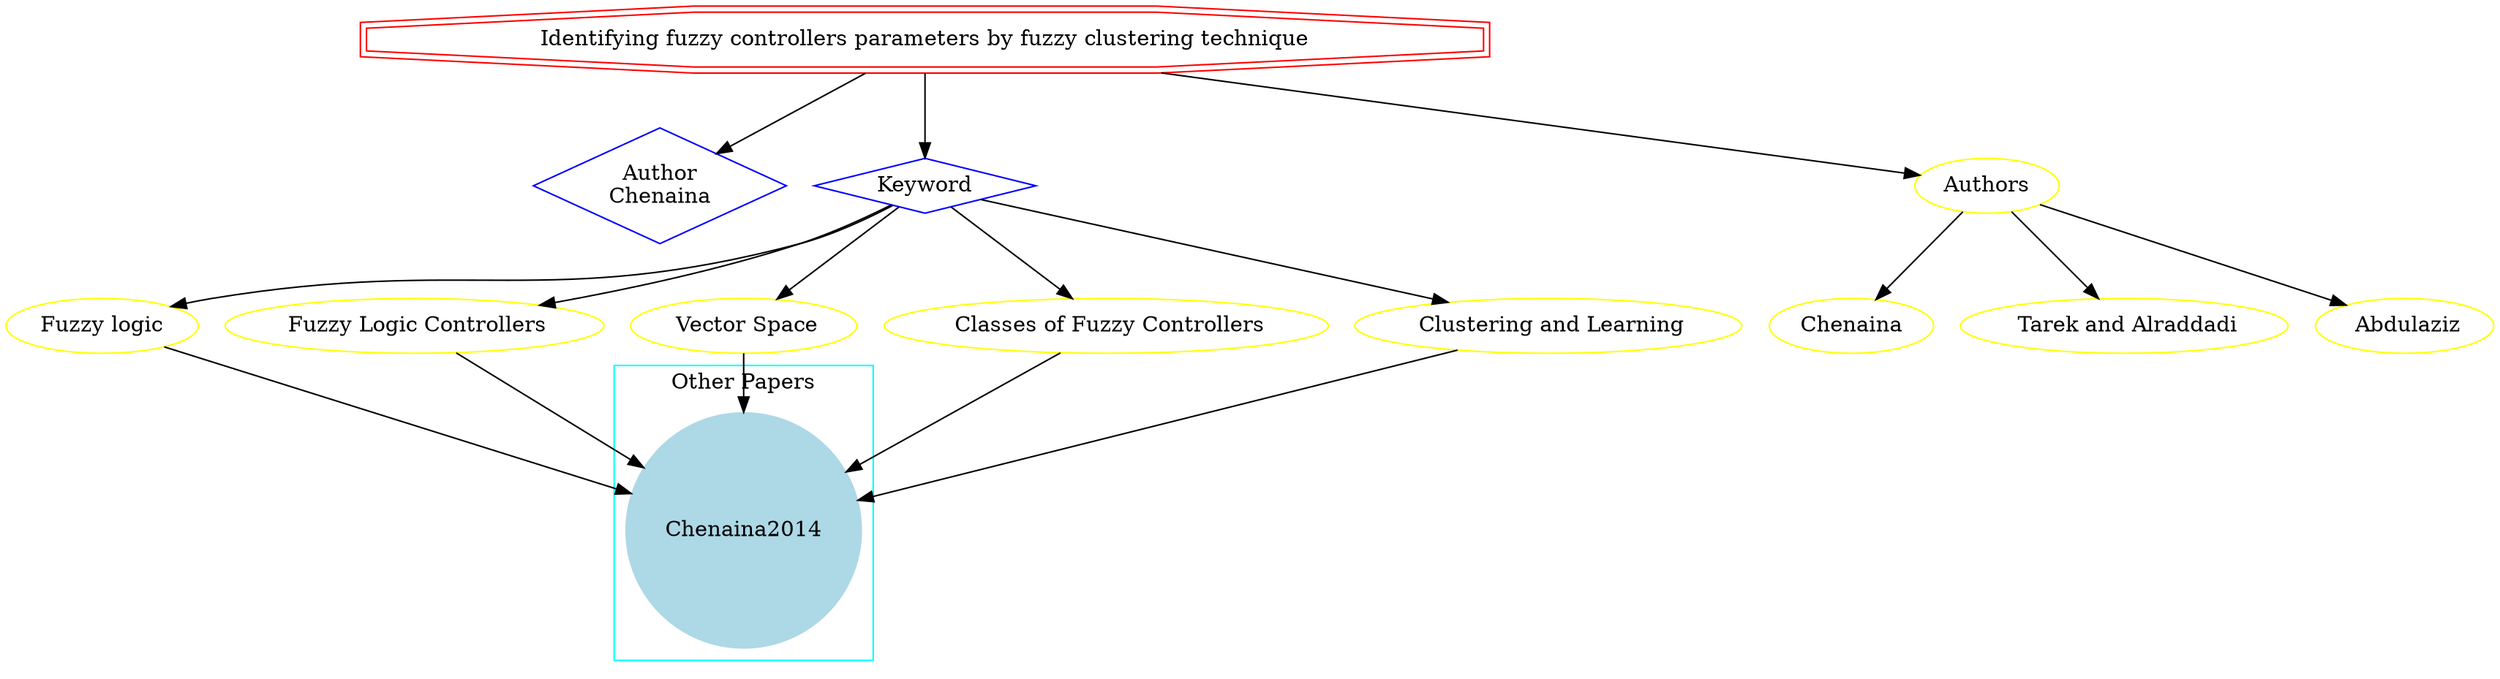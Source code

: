 strict digraph mind_map60 {
	node [color=red shape=doubleoctagon]
	"Identifying fuzzy controllers parameters by fuzzy clustering technique"
	node [color=blue shape=diamond]
	"Author
Chenaina"
	Keyword
	"Identifying fuzzy controllers parameters by fuzzy clustering technique" -> "Author
Chenaina"
	"Identifying fuzzy controllers parameters by fuzzy clustering technique" -> Keyword
	node [color=yellow shape=ellipse]
	"Fuzzy logic"
	Keyword -> "Fuzzy logic"
	" Fuzzy Logic Controllers"
	Keyword -> " Fuzzy Logic Controllers"
	" Vector Space"
	Keyword -> " Vector Space"
	" Classes of Fuzzy Controllers"
	Keyword -> " Classes of Fuzzy Controllers"
	" Clustering and Learning"
	Keyword -> " Clustering and Learning"
	subgraph cluster_0 {
		node [style=filled]
		node [color=lightblue shape=circle]
		label="Other Papers"
		color=cyan
		Chenaina2014
	}
	"Fuzzy logic" -> Chenaina2014
	" Fuzzy Logic Controllers" -> Chenaina2014
	" Vector Space" -> Chenaina2014
	" Classes of Fuzzy Controllers" -> Chenaina2014
	" Clustering and Learning" -> Chenaina2014
	"Identifying fuzzy controllers parameters by fuzzy clustering technique" -> Authors
	Authors -> Chenaina
	Authors -> " Tarek and Alraddadi"
	Authors -> " Abdulaziz"
}
